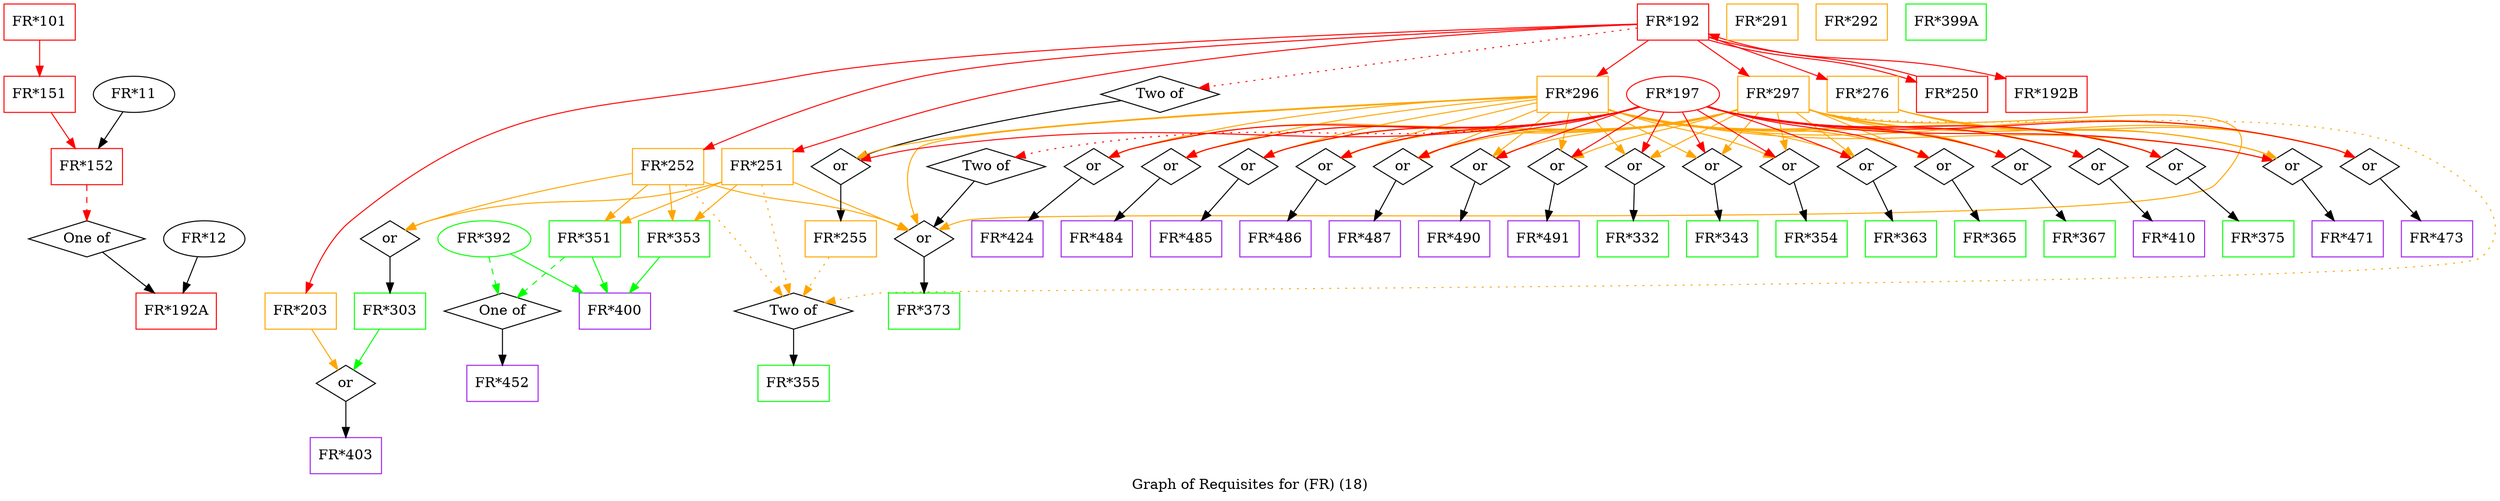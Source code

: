 strict digraph "" {
	graph [bb="0,0,2480,491",
		label="Graph of Requisites for (FR) (18)",
		lheight=0.21,
		lp="1240,11.5",
		lwidth=3.26
	];
	node [label="\N"];
	"FR*101"	[color=red,
		height=0.5,
		pos="35.5,473",
		shape=box,
		width=0.98611];
	"FR*151"	[color=red,
		height=0.5,
		pos="35.5,401",
		shape=box,
		width=0.98611];
	"FR*101" -> "FR*151"	[color=red,
		pos="e,35.5,419.1 35.5,454.7 35.5,446.98 35.5,437.71 35.5,429.11"];
	"FR*152"	[color=red,
		height=0.5,
		pos="82.5,329",
		shape=box,
		width=0.98611];
	"FR*151" -> "FR*152"	[color=red,
		pos="e,71.016,347.1 47.118,382.7 52.639,374.47 59.347,364.48 65.432,355.42"];
	of113	[height=0.5,
		label="One of",
		pos="82.5,257",
		shape=diamond,
		width=1.6085];
	"FR*152" -> of113	[color=red,
		pos="e,82.5,275.1 82.5,310.7 82.5,302.98 82.5,293.71 82.5,285.11",
		style=dashed];
	"FR*192A"	[color=red,
		height=0.5,
		pos="170.5,185",
		shape=box,
		width=1.1111];
	of113 -> "FR*192A"	[pos="e,148.95,203.14 98.233,243.49 110.05,234.08 126.59,220.93 140.86,209.57"];
	"FR*11"	[height=0.5,
		pos="129.5,401",
		width=1.1193];
	"FR*11" -> "FR*152"	[pos="e,94.214,347.45 118.36,383.41 112.85,375.2 106.07,365.1 99.89,355.9"];
	"FR*12"	[height=0.5,
		pos="198.5,257",
		width=1.1193];
	"FR*12" -> "FR*192A"	[pos="e,177.41,203.28 191.72,239.05 188.57,231.18 184.75,221.62 181.22,212.79"];
	"FR*192B"	[color=red,
		height=0.5,
		pos="2030.5,401",
		shape=box,
		width=1.125];
	"FR*192"	[color=red,
		height=0.5,
		pos="1658.5,473",
		shape=box,
		width=0.98611];
	"FR*192" -> "FR*192B"	[color=red,
		pos="e,1989.8,416.83 1694.1,457.69 1697.3,456.69 1700.4,455.77 1703.5,455 1821.2,425.58 1858.3,446.4 1979.7,419.15"];
	"FR*203"	[color=orange,
		height=0.5,
		pos="293.5,185",
		shape=box,
		width=0.98611];
	"FR*192" -> "FR*203"	[color=red,
		pos="e,299.07,203.27 1622.8,471.04 1480.4,466.99 951.78,450.17 787.5,419 584.1,380.4 505.17,405.56 344.5,275 324.52,258.76 310.84,232.48 \
302.72,212.68"];
	"FR*250"	[color=red,
		height=0.5,
		pos="1936.5,401",
		shape=box,
		width=0.98611];
	"FR*192" -> "FR*250"	[color=red,
		pos="e,1901,413.21 1694,455.14 1694.2,455.09 1694.3,455.05 1694.5,455 1776.8,431.8 1801.3,442.5 1883.5,419 1886.1,418.27 1888.7,417.44 \
1891.3,416.56"];
	"FR*251"	[color=orange,
		height=0.5,
		pos="748.5,329",
		shape=box,
		width=0.98611];
	"FR*192" -> "FR*251"	[color=red,
		pos="e,784.23,343.92 1622.7,470.64 1531.7,466.77 1283.9,453.63 1080.5,419 954.02,397.47 920.61,386.83 793.92,346.97"];
	"FR*252"	[color=orange,
		height=0.5,
		pos="659.5,329",
		shape=box,
		width=0.98611];
	"FR*192" -> "FR*252"	[color=red,
		pos="e,695.33,346.2 1622.7,470.71 1493.4,465.83 1050.2,447.4 911.5,419 836.93,403.72 754.44,371.47 704.81,350.28"];
	of114	[height=0.5,
		label="Two of",
		pos="1148.5,401",
		shape=diamond,
		width=1.6341];
	"FR*192" -> of114	[color=red,
		pos="e,1187.1,407.3 1622.6,467.08 1533,454.77 1299,422.66 1197.1,408.67",
		style=dotted];
	"FR*296"	[color=orange,
		height=0.5,
		pos="1558.5,401",
		shape=box,
		width=0.98611];
	"FR*192" -> "FR*296"	[color=red,
		pos="e,1583.1,419.19 1634,454.88 1621.2,445.89 1605.3,434.76 1591.4,425.03"];
	"FR*276"	[color=orange,
		height=0.5,
		pos="1847.5,401",
		shape=box,
		width=0.98611];
	"FR*192" -> "FR*276"	[color=red,
		pos="e,1812,415.8 1694.3,458.4 1697.4,457.25 1700.5,456.1 1703.5,455 1745,439.67 1757.7,435.96 1802.6,419.31"];
	"FR*297"	[color=orange,
		height=0.5,
		pos="1758.5,401",
		shape=box,
		width=0.98611];
	"FR*192" -> "FR*297"	[color=red,
		pos="e,1733.9,419.19 1683,454.88 1695.8,445.89 1711.7,434.76 1725.6,425.03"];
	or260	[height=0.5,
		label=or,
		pos="338.5,113",
		shape=diamond,
		width=0.81703];
	"FR*203" -> or260	[color=orange,
		pos="e,330.47,126.49 304.62,166.7 310.76,157.15 318.43,145.22 324.92,135.12"];
	"FR*250" -> "FR*192"	[color=red,
		pos="e,1694.2,460.98 1901,419.14 1819.2,442.46 1794.6,431.85 1712.5,455 1709.6,455.81 1706.7,456.73 1703.7,457.71"];
	or251	[height=0.5,
		label=or,
		pos="382.5,257",
		shape=diamond,
		width=0.81703];
	"FR*251" -> or251	[color=orange,
		pos="e,397.69,265.82 712.88,313.68 709.74,312.68 706.58,311.77 703.5,311 580.89,280.46 543.31,308.58 421.5,275 416.68,273.67 411.68,271.86 \
406.94,269.91"];
	"FR*351"	[color=green,
		height=0.5,
		pos="576.5,257",
		shape=box,
		width=0.98611];
	"FR*251" -> "FR*351"	[color=orange,
		pos="e,612.09,272.49 712.86,313.5 686.34,302.7 649.95,287.89 621.44,276.29"];
	"FR*353"	[color=green,
		height=0.5,
		pos="665.5,257",
		shape=box,
		width=0.98611];
	"FR*251" -> "FR*353"	[color=orange,
		pos="e,685.78,275.1 727.98,310.7 717.63,301.97 704.91,291.24 693.66,281.75"];
	of115	[height=0.5,
		label="Two of",
		pos="784.5,185",
		shape=diamond,
		width=1.6341];
	"FR*251" -> of115	[color=orange,
		pos="e,780.47,201.88 752.84,310.87 759.1,286.17 770.72,240.36 778,211.62",
		style=dotted];
	or258	[height=0.5,
		label=or,
		pos="914.5,257",
		shape=diamond,
		width=0.81703];
	"FR*251" -> or258	[color=orange,
		pos="e,898.27,265.38 784.2,313.53 809.94,303.02 845.46,288.37 876.5,275 880.53,273.26 884.79,271.39 888.94,269.55"];
	"FR*252" -> or251	[color=orange,
		pos="e,398.17,265.65 623.85,322.27 576.8,314.2 491.73,297.89 421.5,275 416.95,273.52 412.21,271.7 407.66,269.81"];
	"FR*252" -> "FR*351"	[color=orange,
		pos="e,596.78,275.1 638.98,310.7 628.63,301.97 615.91,291.24 604.66,281.75"];
	"FR*252" -> "FR*353"	[color=orange,
		pos="e,664.03,275.1 660.98,310.7 661.64,302.98 662.44,293.71 663.18,285.11"];
	"FR*252" -> of115	[color=orange,
		pos="e,773.52,199.83 676.83,310.64 686.85,300.43 699.6,287.18 710.5,275 730.42,252.74 752.16,226.31 766.89,208.07",
		style=dotted];
	"FR*252" -> or258	[color=orange,
		pos="e,899.27,265.72 695.35,313.6 698.09,312.67 700.83,311.79 703.5,311 778.83,288.77 801.78,299.18 876.5,275 880.95,273.56 885.58,271.76 \
890.02,269.88"];
	or250	[height=0.5,
		label=or,
		pos="831.5,329",
		shape=diamond,
		width=0.81703];
	of114 -> or250	[pos="e,847.59,337.18 1109.8,394.83 1056.3,387.16 956.83,371.01 874.5,347 868.82,345.34 862.84,343.23 857.21,341.06"];
	"FR*296" -> or258	[color=orange,
		pos="e,908.15,271.13 1523,398.43 1390,392.38 928.54,369.82 907.5,347 891.23,329.36 897.21,300.5 904.46,280.44"];
	"FR*296" -> or250	[color=orange,
		pos="e,847.07,337.46 1522.8,398.64 1400.6,393.77 999.84,375.94 874.5,347 868.49,345.61 862.21,343.52 856.36,341.28"];
	or252	[height=0.5,
		label=or,
		pos="1620.5,329",
		shape=diamond,
		width=0.81703];
	"FR*296" -> or252	[color=orange,
		pos="e,1610.6,341.21 1573.8,382.7 1583,372.37 1594.6,359.26 1603.9,348.7"];
	or253	[height=0.5,
		label=or,
		pos="1697.5,329",
		shape=diamond,
		width=0.81703];
	"FR*296" -> or253	[color=orange,
		pos="e,1682.2,337.72 1592.5,382.88 1617.4,370.32 1650.7,353.58 1673,342.33"];
	or254	[height=0.5,
		label=or,
		pos="1774.5,329",
		shape=diamond,
		width=0.81703];
	"FR*296" -> or254	[color=orange,
		pos="e,1758.8,337.48 1594.3,386.14 1597.4,385.04 1600.5,383.98 1603.5,383 1661.3,364.23 1678.1,367.2 1735.5,347 1740,345.41 1744.7,343.54 \
1749.3,341.63"];
	or255	[height=0.5,
		label=or,
		pos="1851.5,329",
		shape=diamond,
		width=0.81703];
	"FR*296" -> or255	[color=orange,
		pos="e,1836.3,337.66 1594.2,385.83 1597.3,384.79 1600.4,383.83 1603.5,383 1694.4,358.23 1722.2,374.03 1812.5,347 1817.3,345.57 1822.3,\
343.7 1827,341.74"];
	or256	[height=0.5,
		label=or,
		pos="1928.5,329",
		shape=diamond,
		width=0.81703];
	"FR*296" -> or256	[color=orange,
		pos="e,1913.3,337.83 1594.1,385.68 1597.3,384.68 1600.4,383.76 1603.5,383 1727.8,352.15 1766,380.94 1889.5,347 1894.3,345.68 1899.3,343.86 \
1904.1,341.91"];
	or257	[height=0.5,
		label=or,
		pos="2005.5,329",
		shape=diamond,
		width=0.81703];
	"FR*296" -> or257	[color=orange,
		pos="e,1990.3,337.93 1594.1,385.59 1597.2,384.61 1600.4,383.72 1603.5,383 1761.4,346.03 1809.6,387.89 1966.5,347 1971.3,345.74 1976.3,\
343.96 1981.1,342.02"];
	or259	[height=0.5,
		label=or,
		pos="2159.5,329",
		shape=diamond,
		width=0.81703];
	"FR*296" -> or259	[color=orange,
		pos="e,2144.4,338.04 1594.1,385.49 1597.2,384.53 1600.4,383.68 1603.5,383 1828.5,333.78 1896.8,401.82 2120.5,347 2125.4,345.81 2130.4,\
344.06 2135.1,342.13"];
	or261	[height=0.5,
		label=or,
		pos="2082.5,329",
		shape=diamond,
		width=0.81703];
	"FR*296" -> or261	[color=orange,
		pos="e,2067.4,337.99 1594.1,385.53 1597.2,384.56 1600.4,383.7 1603.5,383 1794.9,339.91 1853.2,394.85 2043.5,347 2048.3,345.78 2053.4,\
344.02 2058.1,342.08"];
	or262	[height=0.5,
		label=or,
		pos="1081.5,329",
		shape=diamond,
		width=0.81703];
	"FR*296" -> or262	[color=orange,
		pos="e,1096.7,337.85 1522.9,399.18 1447.4,396.68 1266.3,386.68 1120.5,347 1115.7,345.69 1110.7,343.88 1105.9,341.93"];
	or263	[height=0.5,
		label=or,
		pos="2273.5,329",
		shape=diamond,
		width=0.81703];
	"FR*296" -> or263	[color=orange,
		pos="e,2254,335.27 1594.1,385.46 1597.2,384.51 1600.4,383.66 1603.5,383 1862.1,327.64 1935.6,383.98 2197.5,347 2213,344.82 2230,341.14 \
2243.9,337.76"];
	or264	[height=0.5,
		label=or,
		pos="2350.5,329",
		shape=diamond,
		width=0.81703];
	"FR*296" -> or264	[color=orange,
		pos="e,2335.4,338.11 1594.1,385.42 1597.2,384.48 1600.4,383.65 1603.5,383 1911.9,318.55 2004.8,419.12 2311.5,347 2316.4,345.86 2321.4,\
344.13 2326.1,342.21"];
	or265	[height=0.5,
		label=or,
		pos="1158.5,329",
		shape=diamond,
		width=0.81703];
	"FR*296" -> or265	[color=orange,
		pos="e,1173.7,337.75 1523,397.92 1457.5,393.39 1313.8,380.25 1197.5,347 1192.7,345.63 1187.7,343.79 1183,341.83"];
	or266	[height=0.5,
		label=or,
		pos="1235.5,329",
		shape=diamond,
		width=0.81703];
	"FR*296" -> or266	[color=orange,
		pos="e,1251.1,337.78 1522.9,395.99 1468.5,389.27 1361.8,373.78 1274.5,347 1269.9,345.6 1265.2,343.82 1260.6,341.94"];
	or267	[height=0.5,
		label=or,
		pos="1312.5,329",
		shape=diamond,
		width=0.81703];
	"FR*296" -> or267	[color=orange,
		pos="e,1328.2,337.53 1522.8,392.69 1481.2,383.74 1410.4,367.25 1351.5,347 1347,345.45 1342.2,343.59 1337.7,341.69"];
	or268	[height=0.5,
		label=or,
		pos="1389.5,329",
		shape=diamond,
		width=0.81703];
	"FR*296" -> or268	[color=orange,
		pos="e,1405.8,337.2 1522.8,385.72 1496.6,375.18 1460.3,360.4 1428.5,347 1424.2,345.17 1419.6,343.21 1415.1,341.28"];
	or269	[height=0.5,
		label=or,
		pos="1466.5,329",
		shape=diamond,
		width=0.81703];
	"FR*296" -> or269	[color=orange,
		pos="e,1479.1,339.58 1535.8,382.7 1521,371.43 1501.8,356.85 1487.4,345.88"];
	or270	[height=0.5,
		label=or,
		pos="1543.5,329",
		shape=diamond,
		width=0.81703];
	"FR*296" -> or270	[color=orange,
		pos="e,1546.8,345.2 1554.8,382.7 1553,374.34 1550.8,364.16 1548.9,354.99"];
	"FR*276" -> or259	[color=orange,
		pos="e,2144.3,337.71 1883.1,385.78 1886.3,384.76 1889.4,383.81 1892.5,383 1991.7,356.74 2022,375.73 2120.5,347 2125.3,345.6 2130.3,343.75 \
2135,341.79"];
	"FR*276" -> or263	[color=orange,
		pos="e,2257.5,337.52 1883.1,385.61 1886.3,384.63 1889.4,383.73 1892.5,383 2039.5,348.02 2083.8,383.1 2230.5,347 2236.2,345.59 2242.3,\
343.57 2247.9,341.43"];
	"FR*276" -> or264	[color=orange,
		pos="e,2335.3,337.98 1883.1,385.54 1886.2,384.57 1889.4,383.7 1892.5,383 2074.8,341.58 2130.3,392.95 2311.5,347 2316.3,345.77 2321.4,\
344 2326.1,342.07"];
	"FR*297" -> of115	[color=orange,
		pos="e,815.75,193.53 1794.1,385.46 1797.2,384.51 1800.4,383.67 1803.5,383 1930.8,355.68 2268.7,398.13 2388.5,347 2443,323.76 2507.9,281.34 \
2466.5,239 2435.5,207.29 914.58,207.82 870.5,203 855.77,201.39 839.8,198.55 825.67,195.64",
		style=dotted];
	"FR*297" -> or258	[color=orange,
		pos="e,929.23,266.01 1794.1,385.56 1797.2,384.59 1800.4,383.71 1803.5,383 1977,343.08 2321.5,438.68 2197.5,311 2149.3,261.41 1021,290.09 \
953.5,275 948.54,273.89 943.42,272.15 938.59,270.19"];
	"FR*297" -> or252	[color=orange,
		pos="e,1635.7,337.72 1724.7,382.88 1700,370.32 1667,353.58 1644.8,342.33"];
	"FR*297" -> or253	[color=orange,
		pos="e,1707.3,341.21 1743.4,382.7 1734.5,372.47 1723.2,359.52 1714.1,349.01"];
	"FR*297" -> or254	[color=orange,
		pos="e,1771,345.2 1762.5,382.7 1764.4,374.34 1766.7,364.16 1768.8,354.99"];
	"FR*297" -> or255	[color=orange,
		pos="e,1839,339.38 1781.5,382.7 1796.5,371.36 1816.1,356.67 1830.7,345.68"];
	"FR*297" -> or256	[color=orange,
		pos="e,1912.2,337.21 1794.2,385.86 1820.6,375.33 1857.4,360.49 1889.5,347 1893.8,345.18 1898.4,343.22 1902.9,341.29"];
	"FR*297" -> or257	[color=orange,
		pos="e,1989.8,337.66 1794.2,385.98 1797.3,384.92 1800.5,383.91 1803.5,383 1874.6,361.84 1895.9,369.93 1966.5,347 1971,345.52 1975.8,343.7 \
1980.3,341.81"];
	"FR*297" -> or259	[color=orange,
		pos="e,2144.3,337.88 1794.1,385.63 1797.3,384.64 1800.4,383.75 1803.5,383 1941.3,349.69 1983.5,383.74 2120.5,347 2125.3,345.7 2130.3,\
343.91 2135.1,341.96"];
	"FR*297" -> or261	[color=orange,
		pos="e,2067.3,337.74 1794.1,385.75 1797.3,384.74 1800.4,383.8 1803.5,383 1907.9,355.79 1939.8,376.81 2043.5,347 2048.3,345.62 2053.3,\
343.78 2058,341.82"];
	"FR*297" -> or262	[color=orange,
		pos="e,1096.6,338.07 1722.9,385.46 1719.8,384.51 1716.6,383.66 1713.5,383 1455.3,327.72 1377.2,408.7 1120.5,347 1115.6,345.83 1110.6,\
344.09 1105.9,342.17"];
	"FR*297" -> or263	[color=orange,
		pos="e,2257.5,337.61 1794.1,385.54 1797.2,384.57 1800.4,383.7 1803.5,383 1989.2,340.94 2045.1,390.47 2230.5,347 2236.3,345.65 2242.3,\
343.66 2247.9,341.53"];
	"FR*297" -> or264	[color=orange,
		pos="e,2335.4,338.03 1794.1,385.49 1797.2,384.53 1800.4,383.68 1803.5,383 2024.6,334.49 2091.7,401 2311.5,347 2316.4,345.81 2321.4,344.06 \
2326.1,342.13"];
	"FR*297" -> or265	[color=orange,
		pos="e,1173.6,338.04 1722.9,385.49 1719.8,384.53 1716.6,383.68 1713.5,383 1488.9,333.86 1420.8,401.73 1197.5,347 1192.6,345.81 1187.6,\
344.06 1182.9,342.13"];
	"FR*297" -> or266	[color=orange,
		pos="e,1250.6,337.99 1722.9,385.53 1719.8,384.56 1716.6,383.7 1713.5,383 1522.5,339.99 1464.4,394.76 1274.5,347 1269.7,345.78 1264.6,\
344.02 1259.9,342.08"];
	"FR*297" -> or267	[color=orange,
		pos="e,1327.7,337.93 1722.9,385.59 1719.8,384.61 1716.6,383.72 1713.5,383 1556.1,346.11 1508,387.8 1351.5,347 1346.7,345.74 1341.7,343.96 \
1336.9,342.02"];
	"FR*297" -> or268	[color=orange,
		pos="e,1404.7,337.83 1722.9,385.68 1719.7,384.68 1716.6,383.76 1713.5,383 1589.6,352.23 1551.6,380.85 1428.5,347 1423.7,345.67 1418.7,\
343.86 1413.9,341.91"];
	"FR*297" -> or269	[color=orange,
		pos="e,1481.7,337.66 1722.8,385.83 1719.7,384.8 1716.6,383.84 1713.5,383 1623,358.31 1595.4,373.94 1505.5,347 1500.7,345.56 1495.7,343.7 \
1491,341.73"];
	"FR*297" -> or270	[color=orange,
		pos="e,1559.2,337.47 1722.7,386.15 1719.6,385.05 1716.5,383.98 1713.5,383 1656.1,364.31 1639.4,367.11 1582.5,347 1578,345.41 1573.3,343.53 \
1568.7,341.62"];
	"FR*403"	[color=purple,
		height=0.5,
		pos="338.5,41",
		shape=box,
		width=0.98611];
	or260 -> "FR*403"	[pos="e,338.5,59.104 338.5,94.697 338.5,86.983 338.5,77.712 338.5,69.112"];
	"FR*303"	[color=green,
		height=0.5,
		pos="382.5,185",
		shape=box,
		width=0.98611];
	or251 -> "FR*303"	[pos="e,382.5,203.1 382.5,238.7 382.5,230.98 382.5,221.71 382.5,213.11"];
	"FR*400"	[color=purple,
		height=0.5,
		pos="604.5,185",
		shape=box,
		width=0.98611];
	"FR*351" -> "FR*400"	[color=green,
		pos="e,597.66,203.1 583.42,238.7 586.57,230.81 590.38,221.3 593.88,212.55"];
	of117	[height=0.5,
		label="One of",
		pos="493.5,185",
		shape=diamond,
		width=1.6085];
	"FR*351" -> of117	[color=green,
		pos="e,508.31,198.49 555.98,238.7 543.85,228.47 528.48,215.5 516.02,204.99",
		style=dashed];
	"FR*353" -> "FR*400"	[color=green,
		pos="e,619.41,203.1 650.42,238.7 643.11,230.3 634.19,220.07 626.16,210.86"];
	"FR*355"	[color=green,
		height=0.5,
		pos="784.5,113",
		shape=box,
		width=0.98611];
	of115 -> "FR*355"	[pos="e,784.5,131.1 784.5,166.7 784.5,158.98 784.5,149.71 784.5,141.11"];
	"FR*373"	[color=green,
		height=0.5,
		pos="914.5,185",
		shape=box,
		width=0.98611];
	or258 -> "FR*373"	[pos="e,914.5,203.1 914.5,238.7 914.5,230.98 914.5,221.71 914.5,213.11"];
	"FR*255"	[color=orange,
		height=0.5,
		pos="831.5,257",
		shape=box,
		width=0.98611];
	or250 -> "FR*255"	[pos="e,831.5,275.1 831.5,310.7 831.5,302.98 831.5,293.71 831.5,285.11"];
	"FR*332"	[color=green,
		height=0.5,
		pos="1620.5,257",
		shape=box,
		width=0.98611];
	or252 -> "FR*332"	[pos="e,1620.5,275.1 1620.5,310.7 1620.5,302.98 1620.5,293.71 1620.5,285.11"];
	"FR*343"	[color=green,
		height=0.5,
		pos="1709.5,257",
		shape=box,
		width=0.98611];
	or253 -> "FR*343"	[pos="e,1706.5,275.46 1700.2,312.46 1701.5,304.5 1703.2,294.58 1704.8,285.38"];
	"FR*354"	[color=green,
		height=0.5,
		pos="1798.5,257",
		shape=box,
		width=0.98611];
	or254 -> "FR*354"	[pos="e,1792.6,275.11 1779.4,313.83 1782.2,305.45 1786,294.54 1789.4,284.6"];
	"FR*363"	[color=green,
		height=0.5,
		pos="1887.5,257",
		shape=box,
		width=0.98611];
	or255 -> "FR*363"	[pos="e,1878.7,275.08 1858.3,314.83 1862.7,306.22 1868.6,294.67 1874,284.24"];
	"FR*365"	[color=green,
		height=0.5,
		pos="1976.5,257",
		shape=box,
		width=0.98611];
	or256 -> "FR*365"	[pos="e,1964.8,275.03 1936.9,315.81 1943,306.91 1951.5,294.52 1959,283.49"];
	"FR*367"	[color=green,
		height=0.5,
		pos="2065.5,257",
		shape=box,
		width=0.98611];
	or257 -> "FR*367"	[pos="e,2050.7,275.24 2015.1,316.75 2022.9,307.65 2034.2,294.48 2044.1,282.92"];
	"FR*375"	[color=green,
		height=0.5,
		pos="2243.5,257",
		shape=box,
		width=0.98611];
	or259 -> "FR*375"	[pos="e,2223.1,275.04 2171.5,317.97 2182.9,308.53 2200.3,294.03 2215.1,281.65"];
	"FR*410"	[color=purple,
		height=0.5,
		pos="2154.5,257",
		shape=box,
		width=0.98611];
	or261 -> "FR*410"	[pos="e,2137,275.01 2093.4,317.37 2103,308.06 2117.3,294.18 2129.6,282.18"];
	"FR*424"	[color=purple,
		height=0.5,
		pos="997.5,257",
		shape=box,
		width=0.98611];
	or262 -> "FR*424"	[pos="e,1017.9,275.04 1069.5,317.97 1058.1,308.53 1040.7,294.03 1025.9,281.65"];
	"FR*471"	[color=purple,
		height=0.5,
		pos="2332.5,257",
		shape=box,
		width=0.98611];
	or263 -> "FR*471"	[pos="e,2318,275.24 2283,316.75 2290.7,307.65 2301.8,294.48 2311.5,282.92"];
	"FR*473"	[color=purple,
		height=0.5,
		pos="2421.5,257",
		shape=box,
		width=0.98611];
	or264 -> "FR*473"	[pos="e,2404.2,275.01 2361.3,317.37 2370.7,308.06 2384.8,294.18 2397,282.18"];
	"FR*484"	[color=purple,
		height=0.5,
		pos="1086.5,257",
		shape=box,
		width=0.98611];
	or265 -> "FR*484"	[pos="e,1104,275.01 1147.6,317.37 1138,308.06 1123.7,294.18 1111.4,282.18"];
	"FR*485"	[color=purple,
		height=0.5,
		pos="1175.5,257",
		shape=box,
		width=0.98611];
	or266 -> "FR*485"	[pos="e,1190.3,275.24 1225.9,316.75 1218.1,307.65 1206.8,294.48 1196.9,282.92"];
	"FR*486"	[color=purple,
		height=0.5,
		pos="1264.5,257",
		shape=box,
		width=0.98611];
	or267 -> "FR*486"	[pos="e,1276.2,275.03 1304.1,315.81 1298,306.91 1289.5,294.52 1282,283.49"];
	"FR*487"	[color=purple,
		height=0.5,
		pos="1353.5,257",
		shape=box,
		width=0.98611];
	or268 -> "FR*487"	[pos="e,1362.3,275.08 1382.7,314.83 1378.3,306.22 1372.4,294.67 1367,284.24"];
	"FR*490"	[color=purple,
		height=0.5,
		pos="1442.5,257",
		shape=box,
		width=0.98611];
	or269 -> "FR*490"	[pos="e,1448.4,275.11 1461.6,313.83 1458.8,305.45 1455,294.54 1451.6,284.6"];
	"FR*491"	[color=purple,
		height=0.5,
		pos="1531.5,257",
		shape=box,
		width=0.98611];
	or270 -> "FR*491"	[pos="e,1534.5,275.46 1540.8,312.46 1539.5,304.5 1537.8,294.58 1536.2,285.38"];
	"FR*303" -> or260	[color=green,
		pos="e,346.35,126.49 371.62,166.7 365.62,157.15 358.12,145.22 351.78,135.12"];
	"FR*452"	[color=purple,
		height=0.5,
		pos="493.5,113",
		shape=box,
		width=0.98611];
	of117 -> "FR*452"	[pos="e,493.5,131.1 493.5,166.7 493.5,158.98 493.5,149.71 493.5,141.11"];
	"FR*255" -> of115	[color=orange,
		pos="e,794.09,200.28 819.88,238.7 813.8,229.65 806.29,218.45 799.75,208.71",
		style=dotted];
	"FR*197"	[color=red,
		height=0.5,
		pos="1658.5,401",
		width=1.2818];
	"FR*197" -> or250	[color=red,
		pos="e,850.7,335.24 1625.4,388.31 1618.2,386.21 1610.7,384.28 1603.5,383 1298.5,328.85 1214.4,388.96 907.5,347 891.91,344.87 874.8,341.16 \
860.76,337.76"];
	"FR*197" -> or252	[color=red,
		pos="e,1627.6,343.06 1649.3,383.05 1644.2,373.73 1637.9,362.06 1632.5,352.04"];
	"FR*197" -> or253	[color=red,
		pos="e,1690.2,343.06 1667.9,383.05 1673.1,373.73 1679.6,362.06 1685.2,352.04"];
	"FR*197" -> or254	[color=red,
		pos="e,1760.3,338.54 1682.5,385.5 1702.8,373.26 1731.6,355.86 1751.6,343.82"];
	"FR*197" -> or255	[color=red,
		pos="e,1835.3,337.4 1693,388.99 1724.4,378.77 1771.9,362.8 1812.5,347 1816.9,345.3 1821.5,343.39 1825.9,341.49"];
	"FR*197" -> or256	[color=red,
		pos="e,1912.8,337.71 1693,388.98 1700.1,386.88 1707.5,384.78 1714.5,383 1791.5,363.45 1813.8,370.99 1889.5,347 1894.1,345.55 1898.8,343.75 \
1903.4,341.87"];
	"FR*197" -> or257	[color=red,
		pos="e,1990.3,337.77 1692.6,388.73 1699.8,386.62 1707.4,384.58 1714.5,383 1825,358.5 1857.7,377.88 1966.5,347 1971.3,345.64 1976.3,343.8 \
1981,341.85"];
	"FR*197" -> or259	[color=red,
		pos="e,2144.3,337.97 1692.3,388.52 1699.5,386.4 1707.2,384.41 1714.5,383 1892.3,348.51 1945,391.77 2120.5,347 2125.3,345.76 2130.4,343.99 \
2135.1,342.06"];
	"FR*197" -> or261	[color=red,
		pos="e,2067.3,337.89 1692.3,388.64 1699.6,386.51 1707.2,384.49 1714.5,383 1858.6,353.51 1901.3,384.82 2043.5,347 2048.3,345.71 2053.3,\
343.92 2058.1,341.98"];
	"FR*197" -> or262	[color=red,
		pos="e,1096.6,338.02 1625.4,388.44 1618.2,386.32 1610.7,384.36 1603.5,383 1392,342.96 1329.5,398.74 1120.5,347 1115.6,345.8 1110.6,344.04 \
1105.9,342.11"];
	"FR*197" -> or263	[color=red,
		pos="e,2254,335.19 1692,388.53 1699.3,386.38 1707.1,384.38 1714.5,383 1926.1,343.5 1984.6,378.58 2197.5,347 2213,344.71 2229.9,341.02 \
2243.9,337.67"];
	"FR*197" -> or264	[color=red,
		pos="e,2335.4,338.07 1691.9,388.45 1699.3,386.31 1707.1,384.33 1714.5,383 1976.1,336.07 2053,409.06 2311.5,347 2316.4,345.83 2321.4,344.09 \
2326.1,342.17"];
	"FR*197" -> or265	[color=red,
		pos="e,1173.7,337.97 1625,388.43 1618,386.34 1610.6,384.39 1603.5,383 1425.7,348.06 1373,391.77 1197.5,347 1192.7,345.76 1187.6,343.99 \
1182.9,342.06"];
	"FR*197" -> or266	[color=red,
		pos="e,1250.7,337.89 1625,388.54 1618,386.44 1610.5,384.46 1603.5,383 1459.5,353.15 1416.7,384.82 1274.5,347 1269.7,345.71 1264.7,343.92 \
1259.9,341.98"];
	"FR*197" -> or267	[color=red,
		pos="e,1327.7,337.77 1624.7,388.63 1617.7,386.55 1610.4,384.55 1603.5,383 1493.1,358.22 1460.3,377.88 1351.5,347 1346.7,345.64 1341.7,\
343.8 1337,341.85"];
	"FR*197" -> or268	[color=red,
		pos="e,1405.2,337.71 1624.3,388.87 1617.5,386.8 1610.3,384.74 1603.5,383 1526.6,363.25 1504.2,370.99 1428.5,347 1423.9,345.55 1419.2,\
343.75 1414.6,341.87"];
	"FR*197" -> or269	[color=red,
		pos="e,1482.7,337.4 1623.9,388.86 1592.7,378.62 1545.7,362.7 1505.5,347 1501.1,345.29 1496.5,343.38 1492.1,341.48"];
	"FR*197" -> or270	[color=red,
		pos="e,1557.5,338.54 1634.7,385.5 1614.6,373.26 1586,355.86 1566.2,343.82"];
	of116	[height=0.5,
		label="Two of",
		pos="975.5,329",
		shape=diamond,
		width=1.6341];
	"FR*197" -> of116	[color=red,
		pos="e,1004.1,338.36 1625.4,388.38 1618.2,386.27 1610.7,384.32 1603.5,383 1358.2,337.86 1289.9,385.4 1043.5,347 1033.8,345.48 1023.4,\
343.23 1013.8,340.85",
		style=dotted];
	of116 -> or258	[pos="e,924.22,269.15 963.74,314.5 954.4,303.79 941.23,288.68 930.87,276.78"];
	"FR*291"	[color=orange,
		height=0.5,
		pos="1747.5,473",
		shape=box,
		width=0.98611];
	"FR*292"	[color=orange,
		height=0.5,
		pos="1836.5,473",
		shape=box,
		width=0.98611];
	"FR*399A"	[color=green,
		height=0.5,
		pos="1930.5,473",
		shape=box,
		width=1.1111];
	"FR*392"	[color=green,
		height=0.5,
		pos="476.5,257",
		width=1.2818];
	"FR*392" -> "FR*400"	[color=green,
		pos="e,573.06,203.19 502.1,242 519.81,232.31 543.75,219.22 564.03,208.13"];
	"FR*392" -> of117	[color=green,
		pos="e,489.66,201.83 480.62,239.05 482.61,230.82 485.06,220.76 487.28,211.61",
		style=dashed];
}
